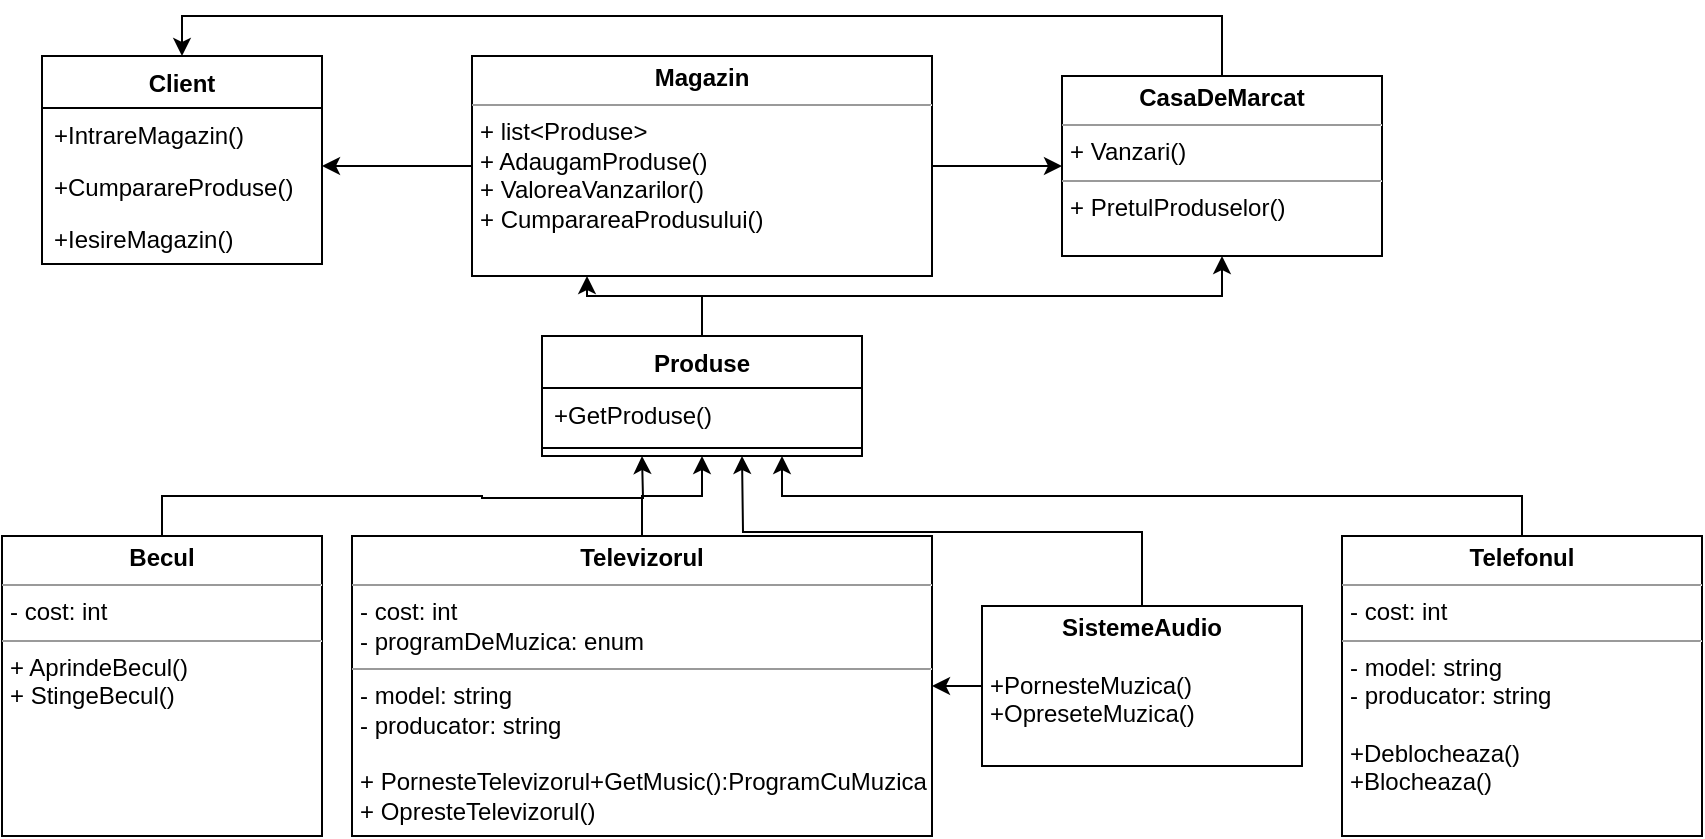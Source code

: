 <mxfile version="20.0.1" type="device"><diagram id="kgpKYQtTHZ0yAKxKKP6v" name="Page-1"><mxGraphModel dx="1038" dy="579" grid="1" gridSize="10" guides="1" tooltips="1" connect="1" arrows="1" fold="1" page="1" pageScale="1" pageWidth="850" pageHeight="1100" math="0" shadow="0"><root><mxCell id="0"/><mxCell id="1" parent="0"/><mxCell id="HfzKm4A7qqXjb_YH6iTs-49" style="edgeStyle=orthogonalEdgeStyle;rounded=0;orthogonalLoop=1;jettySize=auto;html=1;exitX=1;exitY=0.5;exitDx=0;exitDy=0;entryX=0;entryY=0.5;entryDx=0;entryDy=0;" edge="1" parent="1" source="HfzKm4A7qqXjb_YH6iTs-5" target="HfzKm4A7qqXjb_YH6iTs-6"><mxGeometry relative="1" as="geometry"/></mxCell><mxCell id="HfzKm4A7qqXjb_YH6iTs-51" style="edgeStyle=orthogonalEdgeStyle;rounded=0;orthogonalLoop=1;jettySize=auto;html=1;exitX=0;exitY=0.5;exitDx=0;exitDy=0;entryX=1;entryY=0.115;entryDx=0;entryDy=0;entryPerimeter=0;" edge="1" parent="1" source="HfzKm4A7qqXjb_YH6iTs-5" target="HfzKm4A7qqXjb_YH6iTs-39"><mxGeometry relative="1" as="geometry"/></mxCell><mxCell id="HfzKm4A7qqXjb_YH6iTs-5" value="&lt;p style=&quot;margin:0px;margin-top:4px;text-align:center;&quot;&gt;&lt;b&gt;Magazin&lt;/b&gt;&lt;/p&gt;&lt;hr size=&quot;1&quot;&gt;&lt;p style=&quot;margin:0px;margin-left:4px;&quot;&gt;+ list&amp;lt;Produse&amp;gt;&lt;/p&gt;&lt;p style=&quot;margin:0px;margin-left:4px;&quot;&gt;+ AdaugamProduse()&lt;/p&gt;&lt;p style=&quot;margin:0px;margin-left:4px;&quot;&gt;+ ValoreaVanzarilor()&lt;/p&gt;&lt;p style=&quot;margin:0px;margin-left:4px;&quot;&gt;+ CumparareaProdusului()&lt;/p&gt;&lt;p style=&quot;margin:0px;margin-left:4px;&quot;&gt;&lt;br&gt;&lt;/p&gt;" style="verticalAlign=top;align=left;overflow=fill;fontSize=12;fontFamily=Helvetica;html=1;" vertex="1" parent="1"><mxGeometry x="235" y="200" width="230" height="110" as="geometry"/></mxCell><mxCell id="HfzKm4A7qqXjb_YH6iTs-52" style="edgeStyle=orthogonalEdgeStyle;rounded=0;orthogonalLoop=1;jettySize=auto;html=1;exitX=0.5;exitY=0;exitDx=0;exitDy=0;entryX=0.5;entryY=0;entryDx=0;entryDy=0;" edge="1" parent="1" source="HfzKm4A7qqXjb_YH6iTs-6" target="HfzKm4A7qqXjb_YH6iTs-37"><mxGeometry relative="1" as="geometry"/></mxCell><mxCell id="HfzKm4A7qqXjb_YH6iTs-6" value="&lt;p style=&quot;margin:0px;margin-top:4px;text-align:center;&quot;&gt;&lt;b&gt;CasaDeMarcat&lt;/b&gt;&lt;/p&gt;&lt;hr size=&quot;1&quot;&gt;&lt;p style=&quot;margin:0px;margin-left:4px;&quot;&gt;+ Vanzari()&lt;/p&gt;&lt;hr size=&quot;1&quot;&gt;&lt;p style=&quot;margin:0px;margin-left:4px;&quot;&gt;+ PretulProduselor()&lt;/p&gt;" style="verticalAlign=top;align=left;overflow=fill;fontSize=12;fontFamily=Helvetica;html=1;" vertex="1" parent="1"><mxGeometry x="530" y="210" width="160" height="90" as="geometry"/></mxCell><mxCell id="HfzKm4A7qqXjb_YH6iTs-42" style="edgeStyle=orthogonalEdgeStyle;rounded=0;orthogonalLoop=1;jettySize=auto;html=1;exitX=0.5;exitY=0;exitDx=0;exitDy=0;" edge="1" parent="1" source="HfzKm4A7qqXjb_YH6iTs-7"><mxGeometry relative="1" as="geometry"><mxPoint x="320" y="400" as="targetPoint"/></mxGeometry></mxCell><mxCell id="HfzKm4A7qqXjb_YH6iTs-7" value="&lt;p style=&quot;margin:0px;margin-top:4px;text-align:center;&quot;&gt;&lt;b&gt;Becul&lt;/b&gt;&lt;/p&gt;&lt;hr size=&quot;1&quot;&gt;&lt;p style=&quot;margin:0px;margin-left:4px;&quot;&gt;- cost: int&lt;/p&gt;&lt;hr size=&quot;1&quot;&gt;&lt;p style=&quot;margin:0px;margin-left:4px;&quot;&gt;+ AprindeBecul()&lt;/p&gt;&lt;p style=&quot;margin:0px;margin-left:4px;&quot;&gt;+ StingeBecul()&lt;/p&gt;&lt;p style=&quot;margin:0px;margin-left:4px;&quot;&gt;&lt;br&gt;&lt;/p&gt;&lt;p style=&quot;margin:0px;margin-left:4px;&quot;&gt;&lt;br&gt;&lt;/p&gt;&lt;p style=&quot;margin:0px;margin-left:4px;&quot;&gt;&lt;br&gt;&lt;/p&gt;" style="verticalAlign=top;align=left;overflow=fill;fontSize=12;fontFamily=Helvetica;html=1;" vertex="1" parent="1"><mxGeometry y="440" width="160" height="150" as="geometry"/></mxCell><mxCell id="HfzKm4A7qqXjb_YH6iTs-43" style="edgeStyle=orthogonalEdgeStyle;rounded=0;orthogonalLoop=1;jettySize=auto;html=1;exitX=0.5;exitY=0;exitDx=0;exitDy=0;entryX=0.5;entryY=1;entryDx=0;entryDy=0;" edge="1" parent="1" source="HfzKm4A7qqXjb_YH6iTs-8" target="HfzKm4A7qqXjb_YH6iTs-23"><mxGeometry relative="1" as="geometry"/></mxCell><mxCell id="HfzKm4A7qqXjb_YH6iTs-8" value="&lt;p style=&quot;margin:0px;margin-top:4px;text-align:center;&quot;&gt;&lt;b&gt;Televizorul&lt;/b&gt;&lt;/p&gt;&lt;hr size=&quot;1&quot;&gt;&lt;p style=&quot;margin:0px;margin-left:4px;&quot;&gt;- cost: int&lt;/p&gt;&lt;p style=&quot;margin:0px;margin-left:4px;&quot;&gt;- programDeMuzica: enum&lt;/p&gt;&lt;hr size=&quot;1&quot;&gt;&lt;p style=&quot;margin:0px;margin-left:4px;&quot;&gt;- model: string&lt;/p&gt;&lt;p style=&quot;margin:0px;margin-left:4px;&quot;&gt;- producator: string&lt;/p&gt;&lt;p style=&quot;margin:0px;margin-left:4px;&quot;&gt;&lt;br&gt;&lt;/p&gt;&lt;p style=&quot;margin:0px;margin-left:4px;&quot;&gt;+ PornesteTelevizorul+GetMusic():ProgramCuMuzica&lt;/p&gt;&lt;p style=&quot;margin:0px;margin-left:4px;&quot;&gt;+ OpresteTelevizorul()&lt;/p&gt;&lt;p style=&quot;margin:0px;margin-left:4px;&quot;&gt;&lt;br&gt;&lt;/p&gt;&lt;p style=&quot;margin:0px;margin-left:4px;&quot;&gt;&lt;br&gt;&lt;/p&gt;" style="verticalAlign=top;align=left;overflow=fill;fontSize=12;fontFamily=Helvetica;html=1;" vertex="1" parent="1"><mxGeometry x="175" y="440" width="290" height="150" as="geometry"/></mxCell><mxCell id="HfzKm4A7qqXjb_YH6iTs-44" style="edgeStyle=orthogonalEdgeStyle;rounded=0;orthogonalLoop=1;jettySize=auto;html=1;exitX=0.5;exitY=0;exitDx=0;exitDy=0;entryX=0.75;entryY=1;entryDx=0;entryDy=0;" edge="1" parent="1" source="HfzKm4A7qqXjb_YH6iTs-10" target="HfzKm4A7qqXjb_YH6iTs-23"><mxGeometry relative="1" as="geometry"/></mxCell><mxCell id="HfzKm4A7qqXjb_YH6iTs-10" value="&lt;p style=&quot;margin:0px;margin-top:4px;text-align:center;&quot;&gt;&lt;b&gt;Telefonul&lt;/b&gt;&lt;/p&gt;&lt;hr size=&quot;1&quot;&gt;&lt;p style=&quot;margin:0px;margin-left:4px;&quot;&gt;- cost: int&lt;/p&gt;&lt;hr size=&quot;1&quot;&gt;&lt;p style=&quot;margin:0px;margin-left:4px;&quot;&gt;- model: string&lt;/p&gt;&lt;p style=&quot;margin:0px;margin-left:4px;&quot;&gt;- producator: string&lt;/p&gt;&lt;p style=&quot;margin:0px;margin-left:4px;&quot;&gt;&lt;br&gt;&lt;/p&gt;&lt;p style=&quot;margin:0px;margin-left:4px;&quot;&gt;+Deblocheaza()&lt;/p&gt;&lt;p style=&quot;margin:0px;margin-left:4px;&quot;&gt;+Blocheaza()&lt;/p&gt;&lt;p style=&quot;margin:0px;margin-left:4px;&quot;&gt;&lt;br&gt;&lt;/p&gt;&lt;p style=&quot;margin:0px;margin-left:4px;&quot;&gt;&lt;br&gt;&lt;/p&gt;&lt;p style=&quot;margin:0px;margin-left:4px;&quot;&gt;&lt;br&gt;&lt;/p&gt;" style="verticalAlign=top;align=left;overflow=fill;fontSize=12;fontFamily=Helvetica;html=1;" vertex="1" parent="1"><mxGeometry x="670" y="440" width="180" height="150" as="geometry"/></mxCell><mxCell id="HfzKm4A7qqXjb_YH6iTs-46" style="edgeStyle=orthogonalEdgeStyle;rounded=0;orthogonalLoop=1;jettySize=auto;html=1;exitX=0;exitY=0.5;exitDx=0;exitDy=0;entryX=1;entryY=0.5;entryDx=0;entryDy=0;" edge="1" parent="1" source="HfzKm4A7qqXjb_YH6iTs-11" target="HfzKm4A7qqXjb_YH6iTs-8"><mxGeometry relative="1" as="geometry"/></mxCell><mxCell id="HfzKm4A7qqXjb_YH6iTs-47" style="edgeStyle=orthogonalEdgeStyle;rounded=0;orthogonalLoop=1;jettySize=auto;html=1;exitX=0.5;exitY=0;exitDx=0;exitDy=0;" edge="1" parent="1" source="HfzKm4A7qqXjb_YH6iTs-11"><mxGeometry relative="1" as="geometry"><mxPoint x="370" y="400" as="targetPoint"/></mxGeometry></mxCell><mxCell id="HfzKm4A7qqXjb_YH6iTs-11" value="&lt;p style=&quot;margin:0px;margin-top:4px;text-align:center;&quot;&gt;&lt;b&gt;SistemeAudio&lt;/b&gt;&lt;/p&gt;&lt;p style=&quot;margin:0px;margin-left:4px;&quot;&gt;&lt;br&gt;&lt;/p&gt;&lt;p style=&quot;margin:0px;margin-left:4px;&quot;&gt;+PornesteMuzica()&lt;/p&gt;&lt;p style=&quot;margin:0px;margin-left:4px;&quot;&gt;+OpreseteMuzica()&lt;/p&gt;" style="verticalAlign=top;align=left;overflow=fill;fontSize=12;fontFamily=Helvetica;html=1;" vertex="1" parent="1"><mxGeometry x="490" y="475" width="160" height="80" as="geometry"/></mxCell><mxCell id="HfzKm4A7qqXjb_YH6iTs-15" value="" style="text;strokeColor=none;fillColor=none;align=left;verticalAlign=middle;spacingTop=-1;spacingLeft=4;spacingRight=4;rotatable=0;labelPosition=right;points=[];portConstraint=eastwest;" vertex="1" parent="1"><mxGeometry x="410" y="390" width="20" height="14" as="geometry"/></mxCell><mxCell id="HfzKm4A7qqXjb_YH6iTs-48" style="edgeStyle=orthogonalEdgeStyle;rounded=0;orthogonalLoop=1;jettySize=auto;html=1;exitX=0.5;exitY=0;exitDx=0;exitDy=0;entryX=0.5;entryY=1;entryDx=0;entryDy=0;" edge="1" parent="1" source="HfzKm4A7qqXjb_YH6iTs-23" target="HfzKm4A7qqXjb_YH6iTs-6"><mxGeometry relative="1" as="geometry"/></mxCell><mxCell id="HfzKm4A7qqXjb_YH6iTs-53" style="edgeStyle=orthogonalEdgeStyle;rounded=0;orthogonalLoop=1;jettySize=auto;html=1;exitX=0.5;exitY=0;exitDx=0;exitDy=0;entryX=0.25;entryY=1;entryDx=0;entryDy=0;" edge="1" parent="1" source="HfzKm4A7qqXjb_YH6iTs-23" target="HfzKm4A7qqXjb_YH6iTs-5"><mxGeometry relative="1" as="geometry"/></mxCell><mxCell id="HfzKm4A7qqXjb_YH6iTs-23" value="Produse" style="swimlane;fontStyle=1;align=center;verticalAlign=top;childLayout=stackLayout;horizontal=1;startSize=26;horizontalStack=0;resizeParent=1;resizeParentMax=0;resizeLast=0;collapsible=1;marginBottom=0;" vertex="1" parent="1"><mxGeometry x="270" y="340" width="160" height="60" as="geometry"/></mxCell><mxCell id="HfzKm4A7qqXjb_YH6iTs-24" value="+GetProduse()" style="text;strokeColor=none;fillColor=none;align=left;verticalAlign=top;spacingLeft=4;spacingRight=4;overflow=hidden;rotatable=0;points=[[0,0.5],[1,0.5]];portConstraint=eastwest;" vertex="1" parent="HfzKm4A7qqXjb_YH6iTs-23"><mxGeometry y="26" width="160" height="26" as="geometry"/></mxCell><mxCell id="HfzKm4A7qqXjb_YH6iTs-25" value="" style="line;strokeWidth=1;fillColor=none;align=left;verticalAlign=middle;spacingTop=-1;spacingLeft=3;spacingRight=3;rotatable=0;labelPosition=right;points=[];portConstraint=eastwest;" vertex="1" parent="HfzKm4A7qqXjb_YH6iTs-23"><mxGeometry y="52" width="160" height="8" as="geometry"/></mxCell><mxCell id="HfzKm4A7qqXjb_YH6iTs-37" value="Client" style="swimlane;fontStyle=1;childLayout=stackLayout;horizontal=1;startSize=26;fillColor=none;horizontalStack=0;resizeParent=1;resizeParentMax=0;resizeLast=0;collapsible=1;marginBottom=0;" vertex="1" parent="1"><mxGeometry x="20" y="200" width="140" height="104" as="geometry"/></mxCell><mxCell id="HfzKm4A7qqXjb_YH6iTs-38" value="+IntrareMagazin()" style="text;strokeColor=none;fillColor=none;align=left;verticalAlign=top;spacingLeft=4;spacingRight=4;overflow=hidden;rotatable=0;points=[[0,0.5],[1,0.5]];portConstraint=eastwest;" vertex="1" parent="HfzKm4A7qqXjb_YH6iTs-37"><mxGeometry y="26" width="140" height="26" as="geometry"/></mxCell><mxCell id="HfzKm4A7qqXjb_YH6iTs-39" value="+CumparareProduse()" style="text;strokeColor=none;fillColor=none;align=left;verticalAlign=top;spacingLeft=4;spacingRight=4;overflow=hidden;rotatable=0;points=[[0,0.5],[1,0.5]];portConstraint=eastwest;" vertex="1" parent="HfzKm4A7qqXjb_YH6iTs-37"><mxGeometry y="52" width="140" height="26" as="geometry"/></mxCell><mxCell id="HfzKm4A7qqXjb_YH6iTs-40" value="+IesireMagazin()" style="text;strokeColor=none;fillColor=none;align=left;verticalAlign=top;spacingLeft=4;spacingRight=4;overflow=hidden;rotatable=0;points=[[0,0.5],[1,0.5]];portConstraint=eastwest;" vertex="1" parent="HfzKm4A7qqXjb_YH6iTs-37"><mxGeometry y="78" width="140" height="26" as="geometry"/></mxCell></root></mxGraphModel></diagram></mxfile>